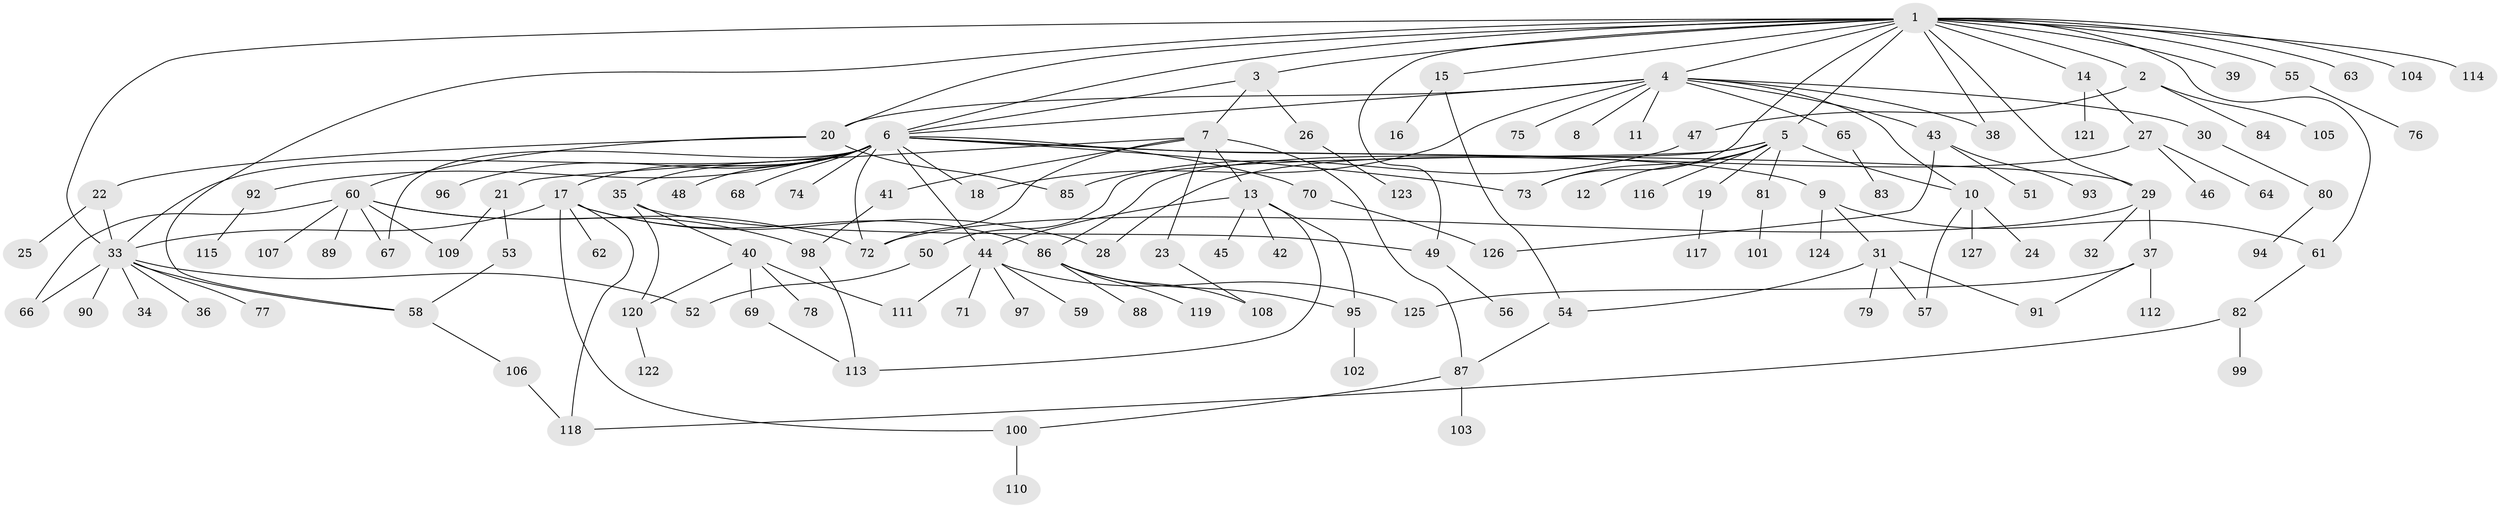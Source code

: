 // coarse degree distribution, {3: 0.015873015873015872, 18: 0.015873015873015872, 1: 0.746031746031746, 2: 0.1111111111111111, 4: 0.06349206349206349, 11: 0.015873015873015872, 29: 0.015873015873015872, 10: 0.015873015873015872}
// Generated by graph-tools (version 1.1) at 2025/50/03/04/25 21:50:10]
// undirected, 127 vertices, 169 edges
graph export_dot {
graph [start="1"]
  node [color=gray90,style=filled];
  1;
  2;
  3;
  4;
  5;
  6;
  7;
  8;
  9;
  10;
  11;
  12;
  13;
  14;
  15;
  16;
  17;
  18;
  19;
  20;
  21;
  22;
  23;
  24;
  25;
  26;
  27;
  28;
  29;
  30;
  31;
  32;
  33;
  34;
  35;
  36;
  37;
  38;
  39;
  40;
  41;
  42;
  43;
  44;
  45;
  46;
  47;
  48;
  49;
  50;
  51;
  52;
  53;
  54;
  55;
  56;
  57;
  58;
  59;
  60;
  61;
  62;
  63;
  64;
  65;
  66;
  67;
  68;
  69;
  70;
  71;
  72;
  73;
  74;
  75;
  76;
  77;
  78;
  79;
  80;
  81;
  82;
  83;
  84;
  85;
  86;
  87;
  88;
  89;
  90;
  91;
  92;
  93;
  94;
  95;
  96;
  97;
  98;
  99;
  100;
  101;
  102;
  103;
  104;
  105;
  106;
  107;
  108;
  109;
  110;
  111;
  112;
  113;
  114;
  115;
  116;
  117;
  118;
  119;
  120;
  121;
  122;
  123;
  124;
  125;
  126;
  127;
  1 -- 2;
  1 -- 3;
  1 -- 4;
  1 -- 5;
  1 -- 6;
  1 -- 14;
  1 -- 15;
  1 -- 20;
  1 -- 29;
  1 -- 33;
  1 -- 38;
  1 -- 39;
  1 -- 49;
  1 -- 55;
  1 -- 58;
  1 -- 61;
  1 -- 63;
  1 -- 73;
  1 -- 104;
  1 -- 114;
  2 -- 47;
  2 -- 84;
  2 -- 105;
  3 -- 6;
  3 -- 7;
  3 -- 26;
  4 -- 6;
  4 -- 8;
  4 -- 10;
  4 -- 11;
  4 -- 18;
  4 -- 20;
  4 -- 30;
  4 -- 38;
  4 -- 43;
  4 -- 65;
  4 -- 75;
  5 -- 10;
  5 -- 12;
  5 -- 19;
  5 -- 50;
  5 -- 73;
  5 -- 81;
  5 -- 86;
  5 -- 116;
  6 -- 9;
  6 -- 17;
  6 -- 18;
  6 -- 29;
  6 -- 33;
  6 -- 35;
  6 -- 44;
  6 -- 48;
  6 -- 67;
  6 -- 68;
  6 -- 70;
  6 -- 72;
  6 -- 73;
  6 -- 74;
  6 -- 92;
  6 -- 96;
  7 -- 13;
  7 -- 21;
  7 -- 23;
  7 -- 41;
  7 -- 72;
  7 -- 87;
  9 -- 31;
  9 -- 61;
  9 -- 124;
  10 -- 24;
  10 -- 57;
  10 -- 127;
  13 -- 42;
  13 -- 44;
  13 -- 45;
  13 -- 95;
  13 -- 113;
  14 -- 27;
  14 -- 121;
  15 -- 16;
  15 -- 54;
  17 -- 28;
  17 -- 33;
  17 -- 62;
  17 -- 86;
  17 -- 100;
  17 -- 118;
  19 -- 117;
  20 -- 22;
  20 -- 60;
  20 -- 85;
  21 -- 53;
  21 -- 109;
  22 -- 25;
  22 -- 33;
  23 -- 108;
  26 -- 123;
  27 -- 28;
  27 -- 46;
  27 -- 64;
  29 -- 32;
  29 -- 37;
  29 -- 72;
  30 -- 80;
  31 -- 54;
  31 -- 57;
  31 -- 79;
  31 -- 91;
  33 -- 34;
  33 -- 36;
  33 -- 52;
  33 -- 58;
  33 -- 66;
  33 -- 77;
  33 -- 90;
  35 -- 40;
  35 -- 49;
  35 -- 120;
  37 -- 91;
  37 -- 112;
  37 -- 125;
  40 -- 69;
  40 -- 78;
  40 -- 111;
  40 -- 120;
  41 -- 98;
  43 -- 51;
  43 -- 93;
  43 -- 126;
  44 -- 59;
  44 -- 71;
  44 -- 97;
  44 -- 111;
  44 -- 125;
  47 -- 85;
  49 -- 56;
  50 -- 52;
  53 -- 58;
  54 -- 87;
  55 -- 76;
  58 -- 106;
  60 -- 66;
  60 -- 67;
  60 -- 72;
  60 -- 89;
  60 -- 98;
  60 -- 107;
  60 -- 109;
  61 -- 82;
  65 -- 83;
  69 -- 113;
  70 -- 126;
  80 -- 94;
  81 -- 101;
  82 -- 99;
  82 -- 118;
  86 -- 88;
  86 -- 95;
  86 -- 108;
  86 -- 119;
  87 -- 100;
  87 -- 103;
  92 -- 115;
  95 -- 102;
  98 -- 113;
  100 -- 110;
  106 -- 118;
  120 -- 122;
}
